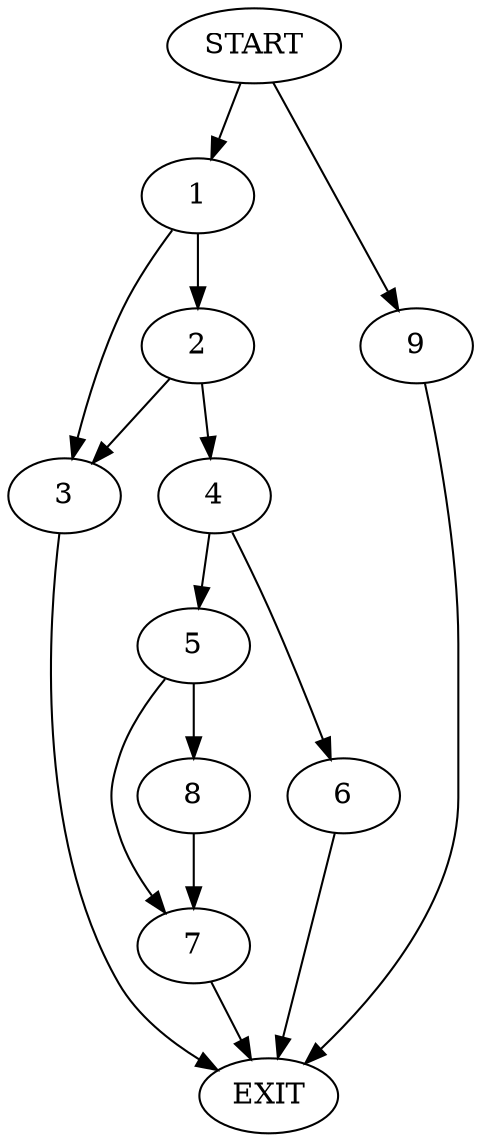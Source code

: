 digraph {
0 [label="START"]
10 [label="EXIT"]
0 -> 1
1 -> 2
1 -> 3
2 -> 3
2 -> 4
3 -> 10
4 -> 5
4 -> 6
6 -> 10
5 -> 7
5 -> 8
0 -> 9
9 -> 10
7 -> 10
8 -> 7
}
